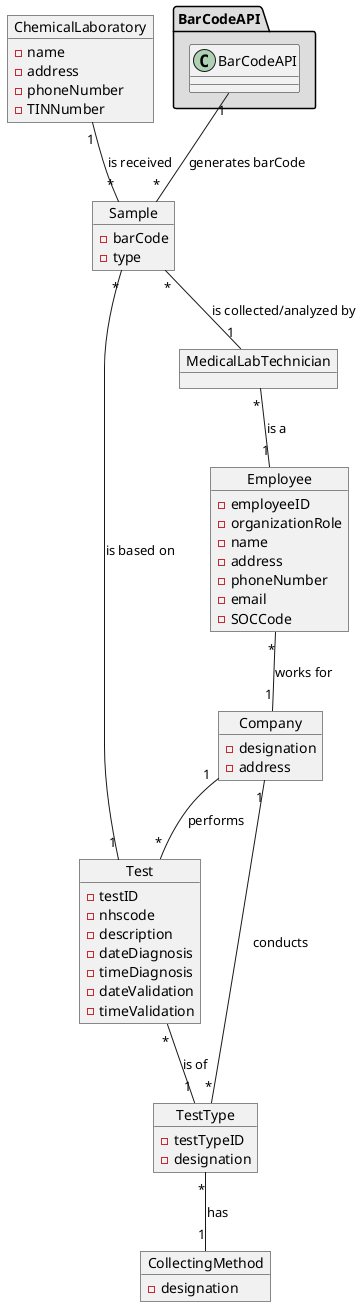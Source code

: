 @startuml

object Company{
-designation
-address
}

object Sample{
-barCode
-type
}

object ChemicalLaboratory{
-name
-address
-phoneNumber
-TINNumber
}

object Test{
-testID
-nhscode
-description
-dateDiagnosis
-timeDiagnosis
-dateValidation
-timeValidation
}


object Employee{
-employeeID
-organizationRole
-name
-address
-phoneNumber
-email
-SOCCode

}

object MedicalLabTechnician{
}

object TestType{
-testTypeID
-designation
}

object BarCodeAPI{
}

object CollectingMethod{
-designation
}

Company "1" -- "*" TestType : conducts
TestType "*" -- "1" CollectingMethod : has

Company "1" -- "*" Test : performs

Test "*" -- "1" TestType : is of

Sample "*" -- "1" MedicalLabTechnician : is collected/analyzed by
Sample "*" -- "1" Test : is based on

ChemicalLaboratory "1" -- "*" Sample : is received

package "BarCodeAPI" #DDDDDD{
	BarCodeAPI "1" -- "*" Sample : generates barCode
}

MedicalLabTechnician "*" -- "1" Employee : is a
Employee "*" -- "1" Company : works for

@enduml
